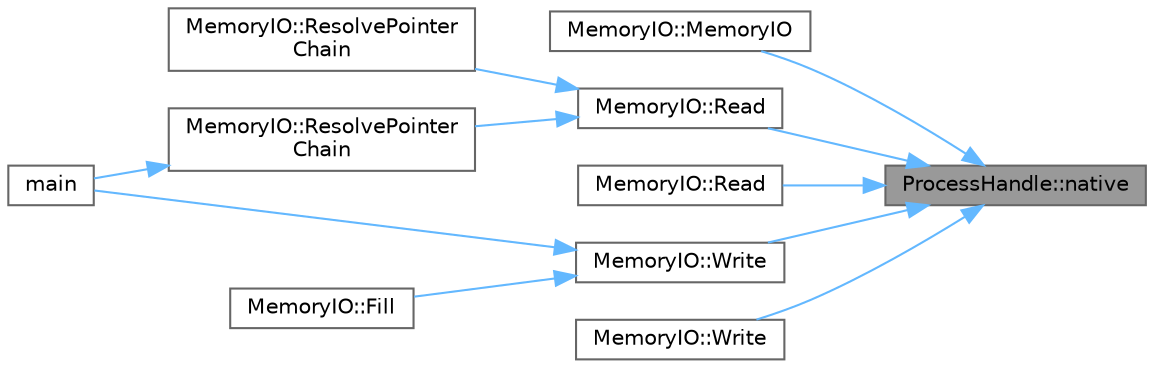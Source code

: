digraph "ProcessHandle::native"
{
 // LATEX_PDF_SIZE
  bgcolor="transparent";
  edge [fontname=Helvetica,fontsize=10,labelfontname=Helvetica,labelfontsize=10];
  node [fontname=Helvetica,fontsize=10,shape=box,height=0.2,width=0.4];
  rankdir="RL";
  Node1 [id="Node000001",label="ProcessHandle::native",height=0.2,width=0.4,color="gray40", fillcolor="grey60", style="filled", fontcolor="black",tooltip="This function returns a raw handle to the process."];
  Node1 -> Node2 [id="edge1_Node000001_Node000002",dir="back",color="steelblue1",style="solid",tooltip=" "];
  Node2 [id="Node000002",label="MemoryIO::MemoryIO",height=0.2,width=0.4,color="grey40", fillcolor="white", style="filled",URL="$class_memory_i_o.html#a9f215496dcaf66066e1d658e9657b4a4",tooltip="Construct a new MemoryIO object."];
  Node1 -> Node3 [id="edge2_Node000001_Node000003",dir="back",color="steelblue1",style="solid",tooltip=" "];
  Node3 [id="Node000003",label="MemoryIO::Read",height=0.2,width=0.4,color="grey40", fillcolor="white", style="filled",URL="$class_memory_i_o.html#abb20c3e988ab7a69dfa64814cbf06f75",tooltip="Wrapper for ReadProcessMemory."];
  Node3 -> Node4 [id="edge3_Node000003_Node000004",dir="back",color="steelblue1",style="solid",tooltip=" "];
  Node4 [id="Node000004",label="MemoryIO::ResolvePointer\lChain",height=0.2,width=0.4,color="grey40", fillcolor="white", style="filled",URL="$class_memory_i_o.html#a22bcfda2a3fcce2a9ea0f991b83c18d0",tooltip="Overload of ResolvePointerChain for std::initializer_list."];
  Node3 -> Node5 [id="edge4_Node000003_Node000005",dir="back",color="steelblue1",style="solid",tooltip=" "];
  Node5 [id="Node000005",label="MemoryIO::ResolvePointer\lChain",height=0.2,width=0.4,color="grey40", fillcolor="white", style="filled",URL="$class_memory_i_o.html#a87f456a61f0aaf0b1929b6be0706f8df",tooltip="Resolves a pointer chain in the target process."];
  Node5 -> Node6 [id="edge5_Node000005_Node000006",dir="back",color="steelblue1",style="solid",tooltip=" "];
  Node6 [id="Node000006",label="main",height=0.2,width=0.4,color="grey40", fillcolor="white", style="filled",URL="$memex_8cpp.html#ae66f6b31b5ad750f1fe042a706a4e3d4",tooltip=" "];
  Node1 -> Node7 [id="edge6_Node000001_Node000007",dir="back",color="steelblue1",style="solid",tooltip=" "];
  Node7 [id="Node000007",label="MemoryIO::Read",height=0.2,width=0.4,color="grey40", fillcolor="white", style="filled",URL="$class_memory_i_o.html#a56eada0fb67a750eba13cb44c108ab66",tooltip="Wrapper for ReadProcessMemory. Similar to memcpy."];
  Node1 -> Node8 [id="edge7_Node000001_Node000008",dir="back",color="steelblue1",style="solid",tooltip=" "];
  Node8 [id="Node000008",label="MemoryIO::Write",height=0.2,width=0.4,color="grey40", fillcolor="white", style="filled",URL="$class_memory_i_o.html#adb57aa720e917248131905e589d35021",tooltip="Wrapper for WriteProcessMemory."];
  Node8 -> Node9 [id="edge8_Node000008_Node000009",dir="back",color="steelblue1",style="solid",tooltip=" "];
  Node9 [id="Node000009",label="MemoryIO::Fill",height=0.2,width=0.4,color="grey40", fillcolor="white", style="filled",URL="$class_memory_i_o.html#afa47ac739181f4aa84a3b64e1d1e3332",tooltip="Fills a buffer in the target process with a specified byte (opcode)."];
  Node8 -> Node6 [id="edge9_Node000008_Node000006",dir="back",color="steelblue1",style="solid",tooltip=" "];
  Node1 -> Node10 [id="edge10_Node000001_Node000010",dir="back",color="steelblue1",style="solid",tooltip=" "];
  Node10 [id="Node000010",label="MemoryIO::Write",height=0.2,width=0.4,color="grey40", fillcolor="white", style="filled",URL="$class_memory_i_o.html#a5573b0c20b58e9a6a70ccbb1fad5d4c9",tooltip="Wrapper for WriteProcessMemory. Writes a buffer to the target process."];
}
